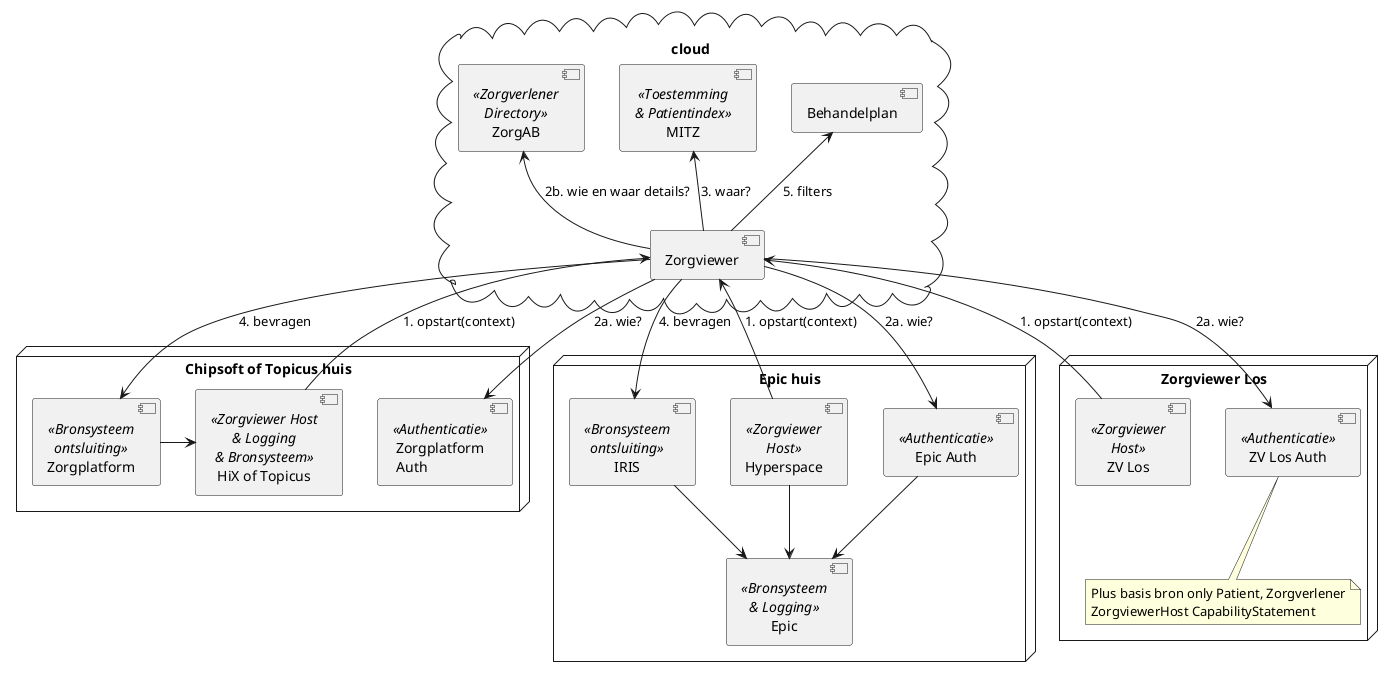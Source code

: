 @startuml

cloud "cloud" {
 [Zorgviewer]
 [Behandelplan]
 [MITZ] <<Toestemming\n& Patientindex>>
 [ZorgAB] <<Zorgverlener\nDirectory>>
}

node "Epic huis" {
 [Hyperspace] <<Zorgviewer\nHost>>
 [Epic Auth] <<Authenticatie>>
 [IRIS] <<Bronsysteem\nontsluiting>>
 [Epic] <<Bronsysteem\n& Logging>>
 [Hyperspace]-->[Epic]
 [IRIS]-->[Epic]
 [Epic Auth]-->[Epic]
}

node "Chipsoft of Topicus huis" {
 [HiX of Topicus] <<Zorgviewer Host\n& Logging\n& Bronsysteem>>
 [Zorgplatform\nAuth] <<Authenticatie>>
 [Zorgplatform] <<Bronsysteem\nontsluiting>>
 [Zorgplatform]->[HiX of Topicus]
}

node "Zorgviewer Los" {
 [ZV Los] <<Zorgviewer\nHost>>
 [ZV Los Auth] <<Authenticatie>>
 note bottom of [ZV Los Auth] : Plus basis bron only Patient, Zorgverlener\nZorgviewerHost CapabilityStatement
}

[Hyperspace]-u->[Zorgviewer] :  1. opstart(context)
[HiX of Topicus]-u->[Zorgviewer] : 1. opstart(context)
[ZV Los]-u->[Zorgviewer] : 1. opstart(context)
[Zorgviewer]-d->[Epic Auth] : 2a. wie?
[Zorgviewer]-d->[ZV Los Auth] : 2a. wie?
[Zorgviewer]-d->[Zorgplatform\nAuth] : 2a. wie?
[Zorgviewer]-u->[ZorgAB] : 2b. wie en waar details?
[Zorgviewer]-u->[MITZ] : 3. waar?
[Zorgviewer]->[Zorgplatform] : 4. bevragen
[Zorgviewer]->[IRIS] : 4. bevragen
[Zorgviewer]-u->[Behandelplan] : 5. filters

@enduml